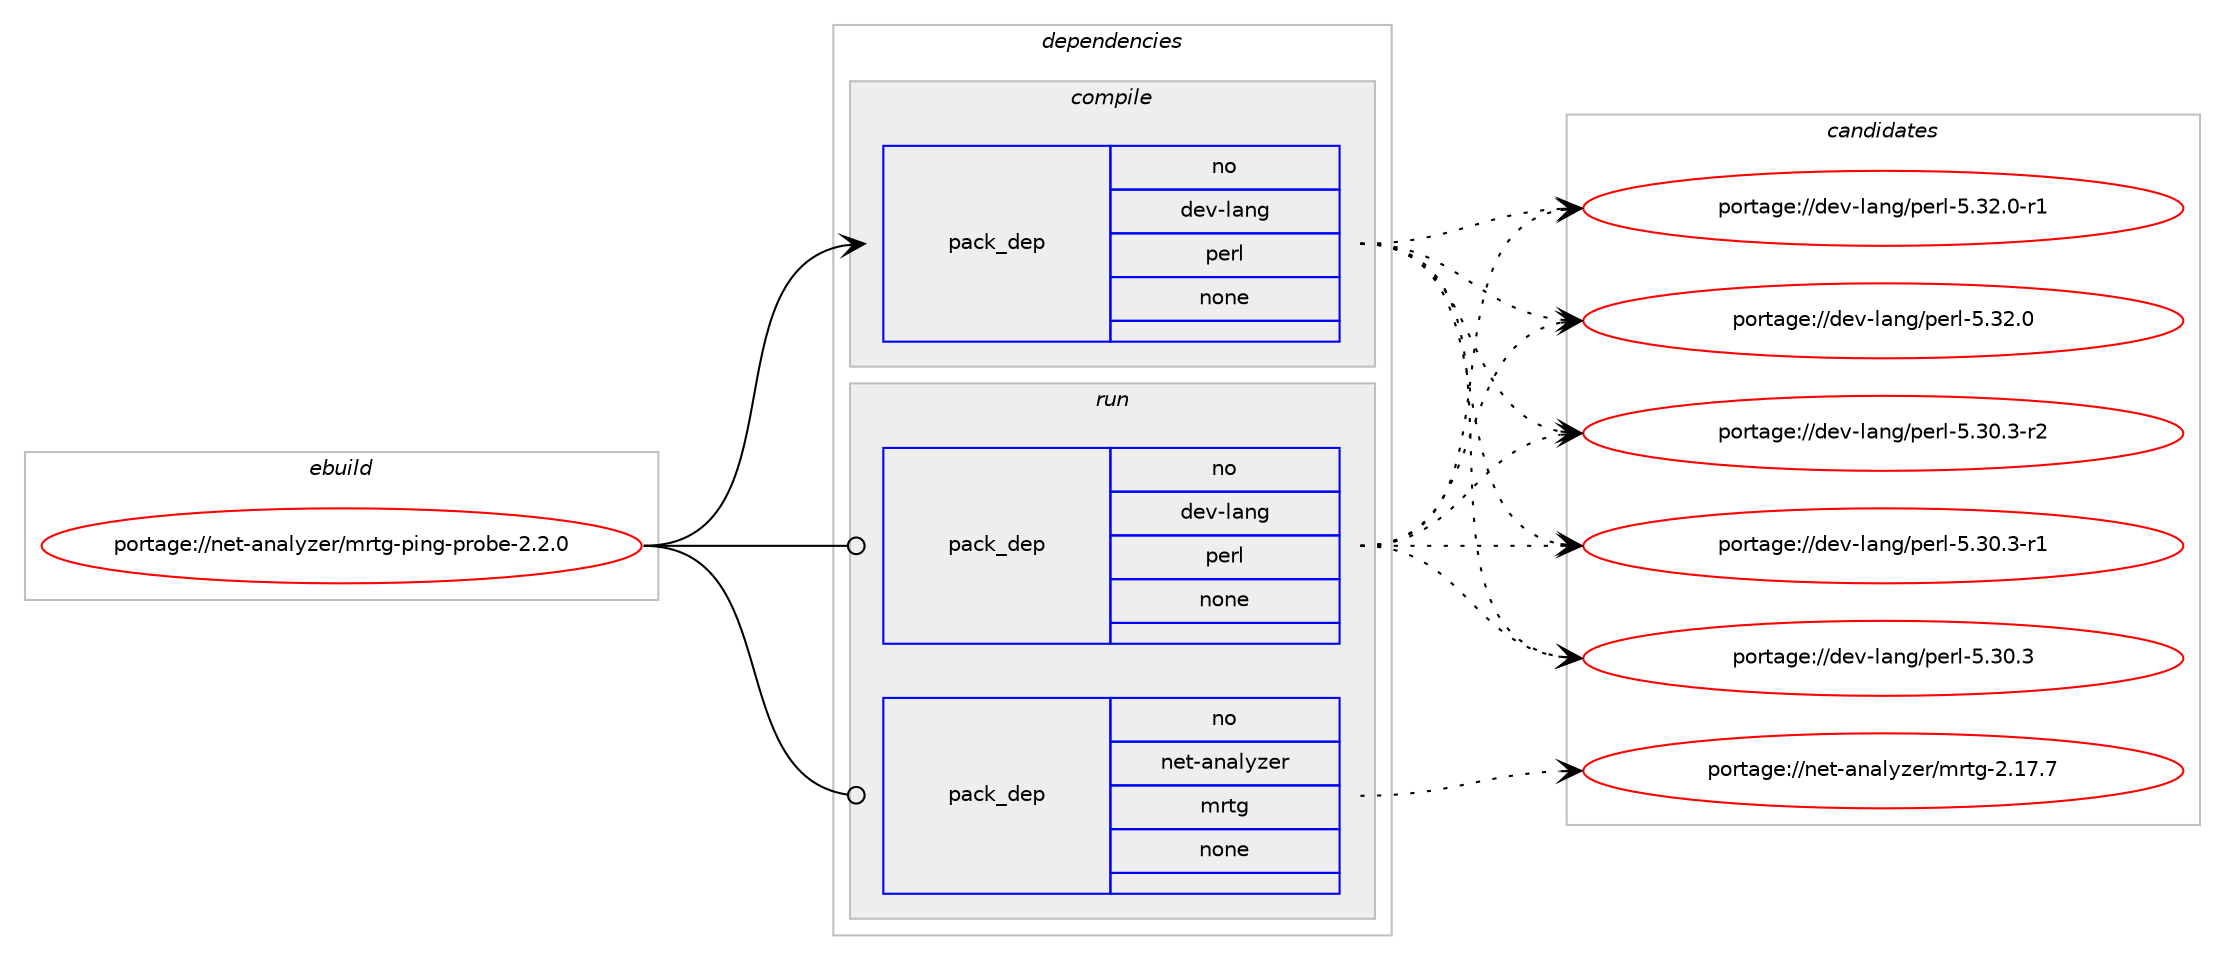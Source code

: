 digraph prolog {

# *************
# Graph options
# *************

newrank=true;
concentrate=true;
compound=true;
graph [rankdir=LR,fontname=Helvetica,fontsize=10,ranksep=1.5];#, ranksep=2.5, nodesep=0.2];
edge  [arrowhead=vee];
node  [fontname=Helvetica,fontsize=10];

# **********
# The ebuild
# **********

subgraph cluster_leftcol {
color=gray;
rank=same;
label=<<i>ebuild</i>>;
id [label="portage://net-analyzer/mrtg-ping-probe-2.2.0", color=red, width=4, href="../net-analyzer/mrtg-ping-probe-2.2.0.svg"];
}

# ****************
# The dependencies
# ****************

subgraph cluster_midcol {
color=gray;
label=<<i>dependencies</i>>;
subgraph cluster_compile {
fillcolor="#eeeeee";
style=filled;
label=<<i>compile</i>>;
subgraph pack7607 {
dependency10975 [label=<<TABLE BORDER="0" CELLBORDER="1" CELLSPACING="0" CELLPADDING="4" WIDTH="220"><TR><TD ROWSPAN="6" CELLPADDING="30">pack_dep</TD></TR><TR><TD WIDTH="110">no</TD></TR><TR><TD>dev-lang</TD></TR><TR><TD>perl</TD></TR><TR><TD>none</TD></TR><TR><TD></TD></TR></TABLE>>, shape=none, color=blue];
}
id:e -> dependency10975:w [weight=20,style="solid",arrowhead="vee"];
}
subgraph cluster_compileandrun {
fillcolor="#eeeeee";
style=filled;
label=<<i>compile and run</i>>;
}
subgraph cluster_run {
fillcolor="#eeeeee";
style=filled;
label=<<i>run</i>>;
subgraph pack7608 {
dependency10976 [label=<<TABLE BORDER="0" CELLBORDER="1" CELLSPACING="0" CELLPADDING="4" WIDTH="220"><TR><TD ROWSPAN="6" CELLPADDING="30">pack_dep</TD></TR><TR><TD WIDTH="110">no</TD></TR><TR><TD>dev-lang</TD></TR><TR><TD>perl</TD></TR><TR><TD>none</TD></TR><TR><TD></TD></TR></TABLE>>, shape=none, color=blue];
}
id:e -> dependency10976:w [weight=20,style="solid",arrowhead="odot"];
subgraph pack7609 {
dependency10977 [label=<<TABLE BORDER="0" CELLBORDER="1" CELLSPACING="0" CELLPADDING="4" WIDTH="220"><TR><TD ROWSPAN="6" CELLPADDING="30">pack_dep</TD></TR><TR><TD WIDTH="110">no</TD></TR><TR><TD>net-analyzer</TD></TR><TR><TD>mrtg</TD></TR><TR><TD>none</TD></TR><TR><TD></TD></TR></TABLE>>, shape=none, color=blue];
}
id:e -> dependency10977:w [weight=20,style="solid",arrowhead="odot"];
}
}

# **************
# The candidates
# **************

subgraph cluster_choices {
rank=same;
color=gray;
label=<<i>candidates</i>>;

subgraph choice7607 {
color=black;
nodesep=1;
choice100101118451089711010347112101114108455346515046484511449 [label="portage://dev-lang/perl-5.32.0-r1", color=red, width=4,href="../dev-lang/perl-5.32.0-r1.svg"];
choice10010111845108971101034711210111410845534651504648 [label="portage://dev-lang/perl-5.32.0", color=red, width=4,href="../dev-lang/perl-5.32.0.svg"];
choice100101118451089711010347112101114108455346514846514511450 [label="portage://dev-lang/perl-5.30.3-r2", color=red, width=4,href="../dev-lang/perl-5.30.3-r2.svg"];
choice100101118451089711010347112101114108455346514846514511449 [label="portage://dev-lang/perl-5.30.3-r1", color=red, width=4,href="../dev-lang/perl-5.30.3-r1.svg"];
choice10010111845108971101034711210111410845534651484651 [label="portage://dev-lang/perl-5.30.3", color=red, width=4,href="../dev-lang/perl-5.30.3.svg"];
dependency10975:e -> choice100101118451089711010347112101114108455346515046484511449:w [style=dotted,weight="100"];
dependency10975:e -> choice10010111845108971101034711210111410845534651504648:w [style=dotted,weight="100"];
dependency10975:e -> choice100101118451089711010347112101114108455346514846514511450:w [style=dotted,weight="100"];
dependency10975:e -> choice100101118451089711010347112101114108455346514846514511449:w [style=dotted,weight="100"];
dependency10975:e -> choice10010111845108971101034711210111410845534651484651:w [style=dotted,weight="100"];
}
subgraph choice7608 {
color=black;
nodesep=1;
choice100101118451089711010347112101114108455346515046484511449 [label="portage://dev-lang/perl-5.32.0-r1", color=red, width=4,href="../dev-lang/perl-5.32.0-r1.svg"];
choice10010111845108971101034711210111410845534651504648 [label="portage://dev-lang/perl-5.32.0", color=red, width=4,href="../dev-lang/perl-5.32.0.svg"];
choice100101118451089711010347112101114108455346514846514511450 [label="portage://dev-lang/perl-5.30.3-r2", color=red, width=4,href="../dev-lang/perl-5.30.3-r2.svg"];
choice100101118451089711010347112101114108455346514846514511449 [label="portage://dev-lang/perl-5.30.3-r1", color=red, width=4,href="../dev-lang/perl-5.30.3-r1.svg"];
choice10010111845108971101034711210111410845534651484651 [label="portage://dev-lang/perl-5.30.3", color=red, width=4,href="../dev-lang/perl-5.30.3.svg"];
dependency10976:e -> choice100101118451089711010347112101114108455346515046484511449:w [style=dotted,weight="100"];
dependency10976:e -> choice10010111845108971101034711210111410845534651504648:w [style=dotted,weight="100"];
dependency10976:e -> choice100101118451089711010347112101114108455346514846514511450:w [style=dotted,weight="100"];
dependency10976:e -> choice100101118451089711010347112101114108455346514846514511449:w [style=dotted,weight="100"];
dependency10976:e -> choice10010111845108971101034711210111410845534651484651:w [style=dotted,weight="100"];
}
subgraph choice7609 {
color=black;
nodesep=1;
choice1101011164597110971081211221011144710911411610345504649554655 [label="portage://net-analyzer/mrtg-2.17.7", color=red, width=4,href="../net-analyzer/mrtg-2.17.7.svg"];
dependency10977:e -> choice1101011164597110971081211221011144710911411610345504649554655:w [style=dotted,weight="100"];
}
}

}
